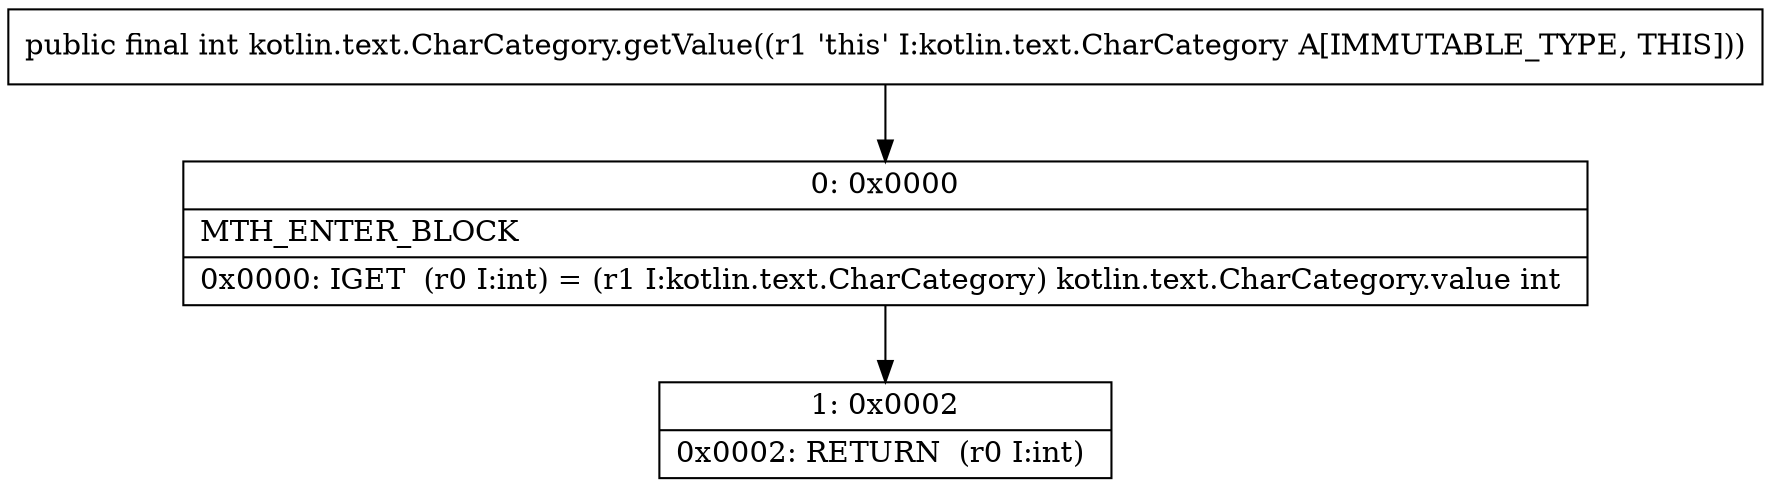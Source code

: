 digraph "CFG forkotlin.text.CharCategory.getValue()I" {
Node_0 [shape=record,label="{0\:\ 0x0000|MTH_ENTER_BLOCK\l|0x0000: IGET  (r0 I:int) = (r1 I:kotlin.text.CharCategory) kotlin.text.CharCategory.value int \l}"];
Node_1 [shape=record,label="{1\:\ 0x0002|0x0002: RETURN  (r0 I:int) \l}"];
MethodNode[shape=record,label="{public final int kotlin.text.CharCategory.getValue((r1 'this' I:kotlin.text.CharCategory A[IMMUTABLE_TYPE, THIS])) }"];
MethodNode -> Node_0;
Node_0 -> Node_1;
}

